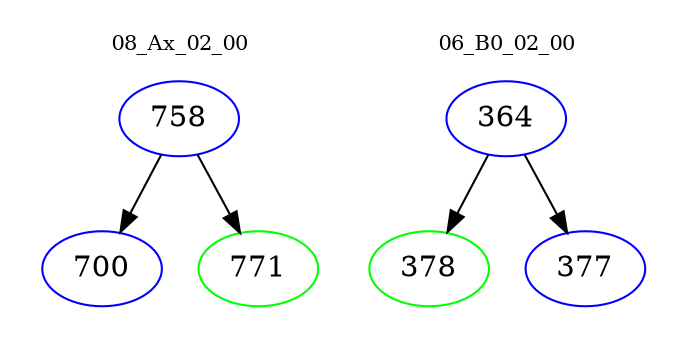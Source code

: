 digraph{
subgraph cluster_0 {
color = white
label = "08_Ax_02_00";
fontsize=10;
T0_758 [label="758", color="blue"]
T0_758 -> T0_700 [color="black"]
T0_700 [label="700", color="blue"]
T0_758 -> T0_771 [color="black"]
T0_771 [label="771", color="green"]
}
subgraph cluster_1 {
color = white
label = "06_B0_02_00";
fontsize=10;
T1_364 [label="364", color="blue"]
T1_364 -> T1_378 [color="black"]
T1_378 [label="378", color="green"]
T1_364 -> T1_377 [color="black"]
T1_377 [label="377", color="blue"]
}
}
